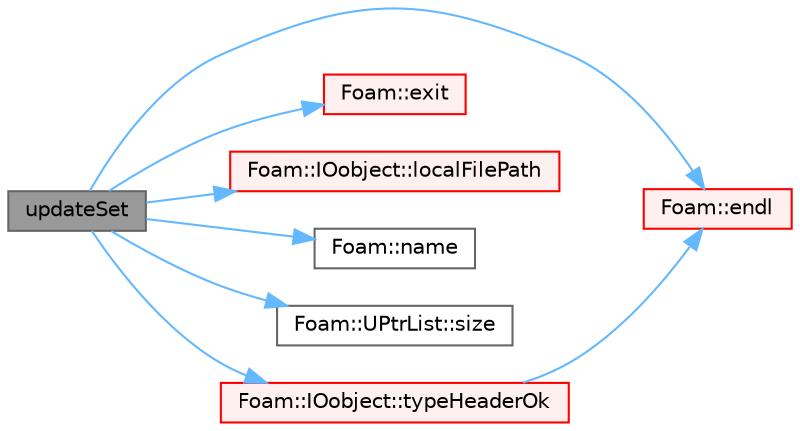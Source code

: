 digraph "updateSet"
{
 // LATEX_PDF_SIZE
  bgcolor="transparent";
  edge [fontname=Helvetica,fontsize=10,labelfontname=Helvetica,labelfontsize=10];
  node [fontname=Helvetica,fontsize=10,shape=box,height=0.2,width=0.4];
  rankdir="LR";
  Node1 [id="Node000001",label="updateSet",height=0.2,width=0.4,color="gray40", fillcolor="grey60", style="filled", fontcolor="black",tooltip=" "];
  Node1 -> Node2 [id="edge1_Node000001_Node000002",color="steelblue1",style="solid",tooltip=" "];
  Node2 [id="Node000002",label="Foam::endl",height=0.2,width=0.4,color="red", fillcolor="#FFF0F0", style="filled",URL="$namespaceFoam.html#a7d5eca45a323264dc5fe811500ebda47",tooltip=" "];
  Node1 -> Node6 [id="edge2_Node000001_Node000006",color="steelblue1",style="solid",tooltip=" "];
  Node6 [id="Node000006",label="Foam::exit",height=0.2,width=0.4,color="red", fillcolor="#FFF0F0", style="filled",URL="$namespaceFoam.html#ae0529b088aefc9f83b89dce5c31fda64",tooltip=" "];
  Node1 -> Node8 [id="edge3_Node000001_Node000008",color="steelblue1",style="solid",tooltip=" "];
  Node8 [id="Node000008",label="Foam::IOobject::localFilePath",height=0.2,width=0.4,color="red", fillcolor="#FFF0F0", style="filled",URL="$classFoam_1_1IOobject.html#a950453245571ae7d79545f4990b816c7",tooltip=" "];
  Node1 -> Node11 [id="edge4_Node000001_Node000011",color="steelblue1",style="solid",tooltip=" "];
  Node11 [id="Node000011",label="Foam::name",height=0.2,width=0.4,color="grey40", fillcolor="white", style="filled",URL="$namespaceFoam.html#accde1bf3e2a4105cca868012a680afbe",tooltip=" "];
  Node1 -> Node12 [id="edge5_Node000001_Node000012",color="steelblue1",style="solid",tooltip=" "];
  Node12 [id="Node000012",label="Foam::UPtrList::size",height=0.2,width=0.4,color="grey40", fillcolor="white", style="filled",URL="$classFoam_1_1UPtrList.html#a95603446b248fe1ecf5dc59bcc2eaff0",tooltip=" "];
  Node1 -> Node13 [id="edge6_Node000001_Node000013",color="steelblue1",style="solid",tooltip=" "];
  Node13 [id="Node000013",label="Foam::IOobject::typeHeaderOk",height=0.2,width=0.4,color="red", fillcolor="#FFF0F0", style="filled",URL="$classFoam_1_1IOobject.html#a48b9a53e7714e526af3603a0502a83eb",tooltip=" "];
  Node13 -> Node2 [id="edge7_Node000013_Node000002",color="steelblue1",style="solid",tooltip=" "];
}
